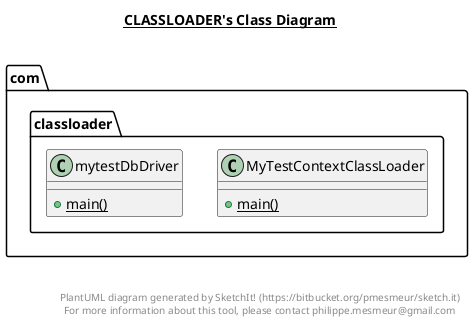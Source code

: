 @startuml

title __CLASSLOADER's Class Diagram__\n

  namespace com.classloader {
    class com.classloader.MyTestContextClassLoader {
        {static} + main()
    }
  }
  

  namespace com.classloader {
    class com.classloader.mytestDbDriver {
        {static} + main()
    }
  }
  



right footer


PlantUML diagram generated by SketchIt! (https://bitbucket.org/pmesmeur/sketch.it)
For more information about this tool, please contact philippe.mesmeur@gmail.com
endfooter

@enduml

